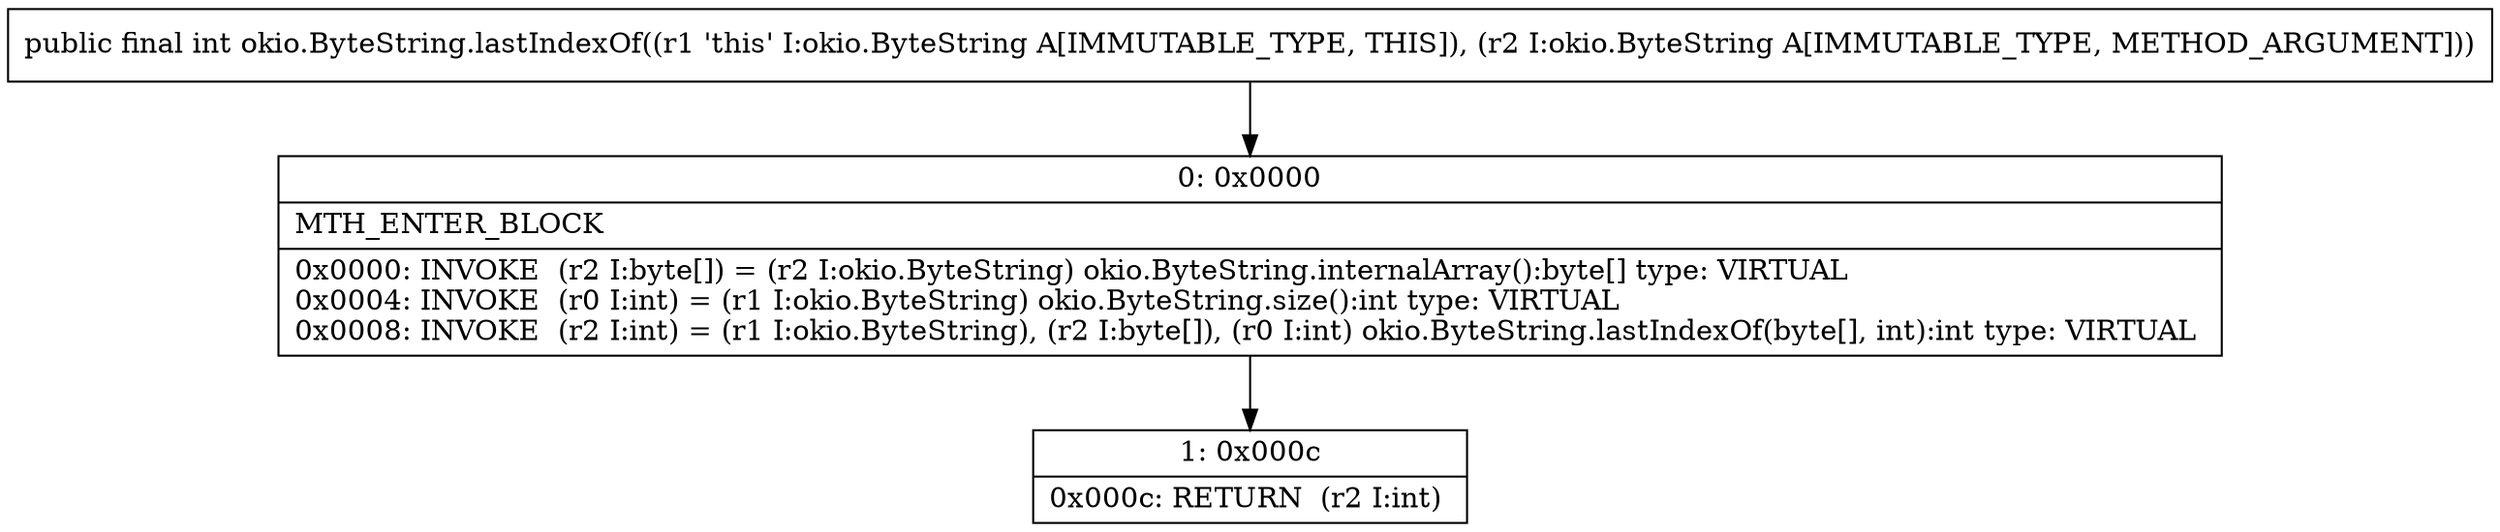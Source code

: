 digraph "CFG forokio.ByteString.lastIndexOf(Lokio\/ByteString;)I" {
Node_0 [shape=record,label="{0\:\ 0x0000|MTH_ENTER_BLOCK\l|0x0000: INVOKE  (r2 I:byte[]) = (r2 I:okio.ByteString) okio.ByteString.internalArray():byte[] type: VIRTUAL \l0x0004: INVOKE  (r0 I:int) = (r1 I:okio.ByteString) okio.ByteString.size():int type: VIRTUAL \l0x0008: INVOKE  (r2 I:int) = (r1 I:okio.ByteString), (r2 I:byte[]), (r0 I:int) okio.ByteString.lastIndexOf(byte[], int):int type: VIRTUAL \l}"];
Node_1 [shape=record,label="{1\:\ 0x000c|0x000c: RETURN  (r2 I:int) \l}"];
MethodNode[shape=record,label="{public final int okio.ByteString.lastIndexOf((r1 'this' I:okio.ByteString A[IMMUTABLE_TYPE, THIS]), (r2 I:okio.ByteString A[IMMUTABLE_TYPE, METHOD_ARGUMENT])) }"];
MethodNode -> Node_0;
Node_0 -> Node_1;
}


